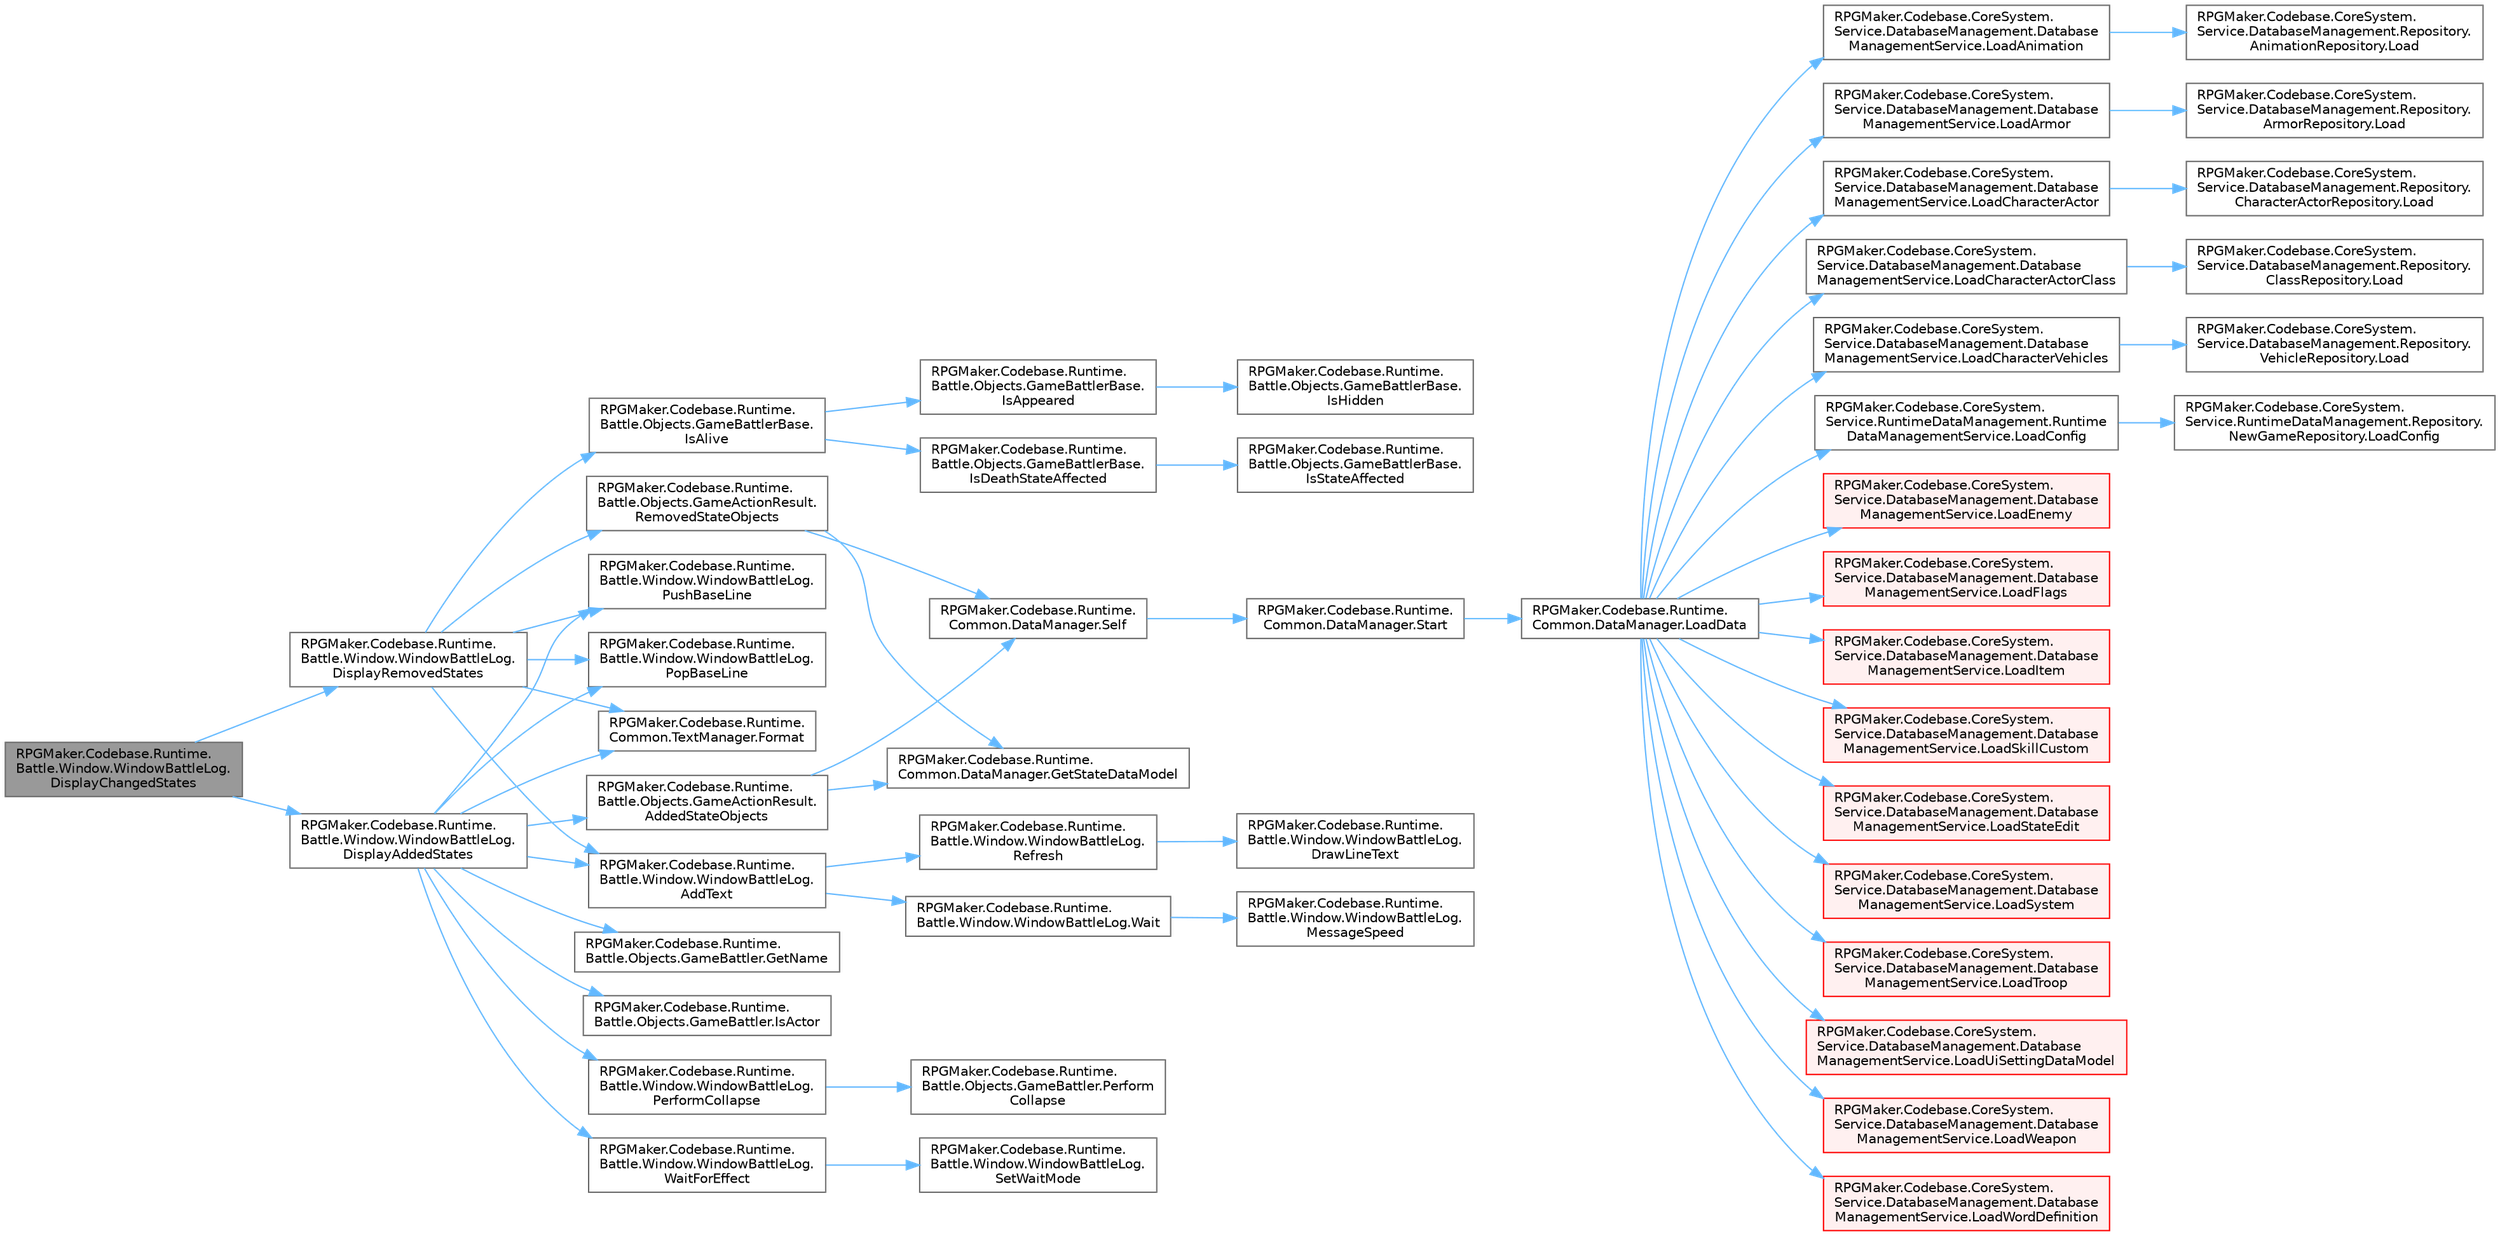 digraph "RPGMaker.Codebase.Runtime.Battle.Window.WindowBattleLog.DisplayChangedStates"
{
 // LATEX_PDF_SIZE
  bgcolor="transparent";
  edge [fontname=Helvetica,fontsize=10,labelfontname=Helvetica,labelfontsize=10];
  node [fontname=Helvetica,fontsize=10,shape=box,height=0.2,width=0.4];
  rankdir="LR";
  Node1 [id="Node000001",label="RPGMaker.Codebase.Runtime.\lBattle.Window.WindowBattleLog.\lDisplayChangedStates",height=0.2,width=0.4,color="gray40", fillcolor="grey60", style="filled", fontcolor="black",tooltip="ステートの変化を表示"];
  Node1 -> Node2 [id="edge1_Node000001_Node000002",color="steelblue1",style="solid",tooltip=" "];
  Node2 [id="Node000002",label="RPGMaker.Codebase.Runtime.\lBattle.Window.WindowBattleLog.\lDisplayAddedStates",height=0.2,width=0.4,color="grey40", fillcolor="white", style="filled",URL="$d9/ded/class_r_p_g_maker_1_1_codebase_1_1_runtime_1_1_battle_1_1_window_1_1_window_battle_log.html#a1892f9b37dca453e1536cee38aa0c817",tooltip="追加されたステートを表示"];
  Node2 -> Node3 [id="edge2_Node000002_Node000003",color="steelblue1",style="solid",tooltip=" "];
  Node3 [id="Node000003",label="RPGMaker.Codebase.Runtime.\lBattle.Objects.GameActionResult.\lAddedStateObjects",height=0.2,width=0.4,color="grey40", fillcolor="white", style="filled",URL="$db/d27/class_r_p_g_maker_1_1_codebase_1_1_runtime_1_1_battle_1_1_objects_1_1_game_action_result.html#a453de7ba2485ed717db3ff30d8445fe6",tooltip="付加された[ステート]の配列を返す"];
  Node3 -> Node4 [id="edge3_Node000003_Node000004",color="steelblue1",style="solid",tooltip=" "];
  Node4 [id="Node000004",label="RPGMaker.Codebase.Runtime.\lCommon.DataManager.GetStateDataModel",height=0.2,width=0.4,color="grey40", fillcolor="white", style="filled",URL="$d5/d08/class_r_p_g_maker_1_1_codebase_1_1_runtime_1_1_common_1_1_data_manager.html#a9680aabf1be7c423813a70df23574c2c",tooltip=" "];
  Node3 -> Node5 [id="edge4_Node000003_Node000005",color="steelblue1",style="solid",tooltip=" "];
  Node5 [id="Node000005",label="RPGMaker.Codebase.Runtime.\lCommon.DataManager.Self",height=0.2,width=0.4,color="grey40", fillcolor="white", style="filled",URL="$d5/d08/class_r_p_g_maker_1_1_codebase_1_1_runtime_1_1_common_1_1_data_manager.html#a8f0a40fd71fe0a873d1905e106299934",tooltip=" "];
  Node5 -> Node6 [id="edge5_Node000005_Node000006",color="steelblue1",style="solid",tooltip=" "];
  Node6 [id="Node000006",label="RPGMaker.Codebase.Runtime.\lCommon.DataManager.Start",height=0.2,width=0.4,color="grey40", fillcolor="white", style="filled",URL="$d5/d08/class_r_p_g_maker_1_1_codebase_1_1_runtime_1_1_common_1_1_data_manager.html#ace8f5b29b336a071e6383ecdbe0f85c5",tooltip=" "];
  Node6 -> Node7 [id="edge6_Node000006_Node000007",color="steelblue1",style="solid",tooltip=" "];
  Node7 [id="Node000007",label="RPGMaker.Codebase.Runtime.\lCommon.DataManager.LoadData",height=0.2,width=0.4,color="grey40", fillcolor="white", style="filled",URL="$d5/d08/class_r_p_g_maker_1_1_codebase_1_1_runtime_1_1_common_1_1_data_manager.html#a42e1175b0a1dc3a225503e007043dc86",tooltip=" "];
  Node7 -> Node8 [id="edge7_Node000007_Node000008",color="steelblue1",style="solid",tooltip=" "];
  Node8 [id="Node000008",label="RPGMaker.Codebase.CoreSystem.\lService.DatabaseManagement.Database\lManagementService.LoadAnimation",height=0.2,width=0.4,color="grey40", fillcolor="white", style="filled",URL="$db/db0/class_r_p_g_maker_1_1_codebase_1_1_core_system_1_1_service_1_1_database_management_1_1_database_management_service.html#a24090092bb5f0e3f1a7f6d136a10cd22",tooltip=" "];
  Node8 -> Node9 [id="edge8_Node000008_Node000009",color="steelblue1",style="solid",tooltip=" "];
  Node9 [id="Node000009",label="RPGMaker.Codebase.CoreSystem.\lService.DatabaseManagement.Repository.\lAnimationRepository.Load",height=0.2,width=0.4,color="grey40", fillcolor="white", style="filled",URL="$d5/deb/class_r_p_g_maker_1_1_codebase_1_1_core_system_1_1_service_1_1_database_management_1_1_repository_1_1_animation_repository.html#a57c3d4731e6bfd18e15070a940e881f4",tooltip=" "];
  Node7 -> Node10 [id="edge9_Node000007_Node000010",color="steelblue1",style="solid",tooltip=" "];
  Node10 [id="Node000010",label="RPGMaker.Codebase.CoreSystem.\lService.DatabaseManagement.Database\lManagementService.LoadArmor",height=0.2,width=0.4,color="grey40", fillcolor="white", style="filled",URL="$db/db0/class_r_p_g_maker_1_1_codebase_1_1_core_system_1_1_service_1_1_database_management_1_1_database_management_service.html#aa2e210bbbaf85d6ed1f74aa1170b786a",tooltip=" "];
  Node10 -> Node11 [id="edge10_Node000010_Node000011",color="steelblue1",style="solid",tooltip=" "];
  Node11 [id="Node000011",label="RPGMaker.Codebase.CoreSystem.\lService.DatabaseManagement.Repository.\lArmorRepository.Load",height=0.2,width=0.4,color="grey40", fillcolor="white", style="filled",URL="$d5/d5e/class_r_p_g_maker_1_1_codebase_1_1_core_system_1_1_service_1_1_database_management_1_1_repository_1_1_armor_repository.html#abae8269b1a2721fce734183fcc5f5205",tooltip=" "];
  Node7 -> Node12 [id="edge11_Node000007_Node000012",color="steelblue1",style="solid",tooltip=" "];
  Node12 [id="Node000012",label="RPGMaker.Codebase.CoreSystem.\lService.DatabaseManagement.Database\lManagementService.LoadCharacterActor",height=0.2,width=0.4,color="grey40", fillcolor="white", style="filled",URL="$db/db0/class_r_p_g_maker_1_1_codebase_1_1_core_system_1_1_service_1_1_database_management_1_1_database_management_service.html#afa56ff9a916ba5265719f6be7f2330e2",tooltip=" "];
  Node12 -> Node13 [id="edge12_Node000012_Node000013",color="steelblue1",style="solid",tooltip=" "];
  Node13 [id="Node000013",label="RPGMaker.Codebase.CoreSystem.\lService.DatabaseManagement.Repository.\lCharacterActorRepository.Load",height=0.2,width=0.4,color="grey40", fillcolor="white", style="filled",URL="$dc/d27/class_r_p_g_maker_1_1_codebase_1_1_core_system_1_1_service_1_1_database_management_1_1_repositor67544213d6af3013901ca89c3e4d5d21.html#a922f2ea3a0cd4543a7df7c51ed065242",tooltip=" "];
  Node7 -> Node14 [id="edge13_Node000007_Node000014",color="steelblue1",style="solid",tooltip=" "];
  Node14 [id="Node000014",label="RPGMaker.Codebase.CoreSystem.\lService.DatabaseManagement.Database\lManagementService.LoadCharacterActorClass",height=0.2,width=0.4,color="grey40", fillcolor="white", style="filled",URL="$db/db0/class_r_p_g_maker_1_1_codebase_1_1_core_system_1_1_service_1_1_database_management_1_1_database_management_service.html#a83d7b02d93737cf99a9e1b670f8fe4ea",tooltip=" "];
  Node14 -> Node15 [id="edge14_Node000014_Node000015",color="steelblue1",style="solid",tooltip=" "];
  Node15 [id="Node000015",label="RPGMaker.Codebase.CoreSystem.\lService.DatabaseManagement.Repository.\lClassRepository.Load",height=0.2,width=0.4,color="grey40", fillcolor="white", style="filled",URL="$d5/df3/class_r_p_g_maker_1_1_codebase_1_1_core_system_1_1_service_1_1_database_management_1_1_repository_1_1_class_repository.html#a68866c3982e5015e3aa1d0ff8b0e5767",tooltip=" "];
  Node7 -> Node16 [id="edge15_Node000007_Node000016",color="steelblue1",style="solid",tooltip=" "];
  Node16 [id="Node000016",label="RPGMaker.Codebase.CoreSystem.\lService.DatabaseManagement.Database\lManagementService.LoadCharacterVehicles",height=0.2,width=0.4,color="grey40", fillcolor="white", style="filled",URL="$db/db0/class_r_p_g_maker_1_1_codebase_1_1_core_system_1_1_service_1_1_database_management_1_1_database_management_service.html#a0b003a876f01ec9a754241a3df3836fc",tooltip=" "];
  Node16 -> Node17 [id="edge16_Node000016_Node000017",color="steelblue1",style="solid",tooltip=" "];
  Node17 [id="Node000017",label="RPGMaker.Codebase.CoreSystem.\lService.DatabaseManagement.Repository.\lVehicleRepository.Load",height=0.2,width=0.4,color="grey40", fillcolor="white", style="filled",URL="$dc/dcd/class_r_p_g_maker_1_1_codebase_1_1_core_system_1_1_service_1_1_database_management_1_1_repository_1_1_vehicle_repository.html#a15d84b4ebddf2ff353260ef2473589e6",tooltip=" "];
  Node7 -> Node18 [id="edge17_Node000007_Node000018",color="steelblue1",style="solid",tooltip=" "];
  Node18 [id="Node000018",label="RPGMaker.Codebase.CoreSystem.\lService.RuntimeDataManagement.Runtime\lDataManagementService.LoadConfig",height=0.2,width=0.4,color="grey40", fillcolor="white", style="filled",URL="$db/d7b/class_r_p_g_maker_1_1_codebase_1_1_core_system_1_1_service_1_1_runtime_data_management_1_1_runtime_data_management_service.html#a5d406eddf4f7129bc0a84639c9bffcbd",tooltip=" "];
  Node18 -> Node19 [id="edge18_Node000018_Node000019",color="steelblue1",style="solid",tooltip=" "];
  Node19 [id="Node000019",label="RPGMaker.Codebase.CoreSystem.\lService.RuntimeDataManagement.Repository.\lNewGameRepository.LoadConfig",height=0.2,width=0.4,color="grey40", fillcolor="white", style="filled",URL="$d5/d7b/class_r_p_g_maker_1_1_codebase_1_1_core_system_1_1_service_1_1_runtime_data_management_1_1_repository_1_1_new_game_repository.html#a49734fde3bf86a845b6d4757ac5a250c",tooltip="configの読み込み"];
  Node7 -> Node20 [id="edge19_Node000007_Node000020",color="steelblue1",style="solid",tooltip=" "];
  Node20 [id="Node000020",label="RPGMaker.Codebase.CoreSystem.\lService.DatabaseManagement.Database\lManagementService.LoadEnemy",height=0.2,width=0.4,color="red", fillcolor="#FFF0F0", style="filled",URL="$db/db0/class_r_p_g_maker_1_1_codebase_1_1_core_system_1_1_service_1_1_database_management_1_1_database_management_service.html#a56946e6c58a5ec0f4641533476d5982c",tooltip=" "];
  Node7 -> Node22 [id="edge20_Node000007_Node000022",color="steelblue1",style="solid",tooltip=" "];
  Node22 [id="Node000022",label="RPGMaker.Codebase.CoreSystem.\lService.DatabaseManagement.Database\lManagementService.LoadFlags",height=0.2,width=0.4,color="red", fillcolor="#FFF0F0", style="filled",URL="$db/db0/class_r_p_g_maker_1_1_codebase_1_1_core_system_1_1_service_1_1_database_management_1_1_database_management_service.html#a5eb2954667a7f994c25194d12c5a2602",tooltip=" "];
  Node7 -> Node26 [id="edge21_Node000007_Node000026",color="steelblue1",style="solid",tooltip=" "];
  Node26 [id="Node000026",label="RPGMaker.Codebase.CoreSystem.\lService.DatabaseManagement.Database\lManagementService.LoadItem",height=0.2,width=0.4,color="red", fillcolor="#FFF0F0", style="filled",URL="$db/db0/class_r_p_g_maker_1_1_codebase_1_1_core_system_1_1_service_1_1_database_management_1_1_database_management_service.html#a0447e9903c05f13e630c3523647e80a4",tooltip=" "];
  Node7 -> Node28 [id="edge22_Node000007_Node000028",color="steelblue1",style="solid",tooltip=" "];
  Node28 [id="Node000028",label="RPGMaker.Codebase.CoreSystem.\lService.DatabaseManagement.Database\lManagementService.LoadSkillCustom",height=0.2,width=0.4,color="red", fillcolor="#FFF0F0", style="filled",URL="$db/db0/class_r_p_g_maker_1_1_codebase_1_1_core_system_1_1_service_1_1_database_management_1_1_database_management_service.html#a10afc5f75507a17db5197e23a2cdd4cc",tooltip=" "];
  Node7 -> Node30 [id="edge23_Node000007_Node000030",color="steelblue1",style="solid",tooltip=" "];
  Node30 [id="Node000030",label="RPGMaker.Codebase.CoreSystem.\lService.DatabaseManagement.Database\lManagementService.LoadStateEdit",height=0.2,width=0.4,color="red", fillcolor="#FFF0F0", style="filled",URL="$db/db0/class_r_p_g_maker_1_1_codebase_1_1_core_system_1_1_service_1_1_database_management_1_1_database_management_service.html#a2fa87c0d4f1431414d67e4943a14ae56",tooltip=" "];
  Node7 -> Node32 [id="edge24_Node000007_Node000032",color="steelblue1",style="solid",tooltip=" "];
  Node32 [id="Node000032",label="RPGMaker.Codebase.CoreSystem.\lService.DatabaseManagement.Database\lManagementService.LoadSystem",height=0.2,width=0.4,color="red", fillcolor="#FFF0F0", style="filled",URL="$db/db0/class_r_p_g_maker_1_1_codebase_1_1_core_system_1_1_service_1_1_database_management_1_1_database_management_service.html#ab14ced87348b79b244d7a5d975e80d25",tooltip=" "];
  Node7 -> Node35 [id="edge25_Node000007_Node000035",color="steelblue1",style="solid",tooltip=" "];
  Node35 [id="Node000035",label="RPGMaker.Codebase.CoreSystem.\lService.DatabaseManagement.Database\lManagementService.LoadTroop",height=0.2,width=0.4,color="red", fillcolor="#FFF0F0", style="filled",URL="$db/db0/class_r_p_g_maker_1_1_codebase_1_1_core_system_1_1_service_1_1_database_management_1_1_database_management_service.html#a3f54f10563c3611839ddd3dfa5b65c13",tooltip=" "];
  Node7 -> Node37 [id="edge26_Node000007_Node000037",color="steelblue1",style="solid",tooltip=" "];
  Node37 [id="Node000037",label="RPGMaker.Codebase.CoreSystem.\lService.DatabaseManagement.Database\lManagementService.LoadUiSettingDataModel",height=0.2,width=0.4,color="red", fillcolor="#FFF0F0", style="filled",URL="$db/db0/class_r_p_g_maker_1_1_codebase_1_1_core_system_1_1_service_1_1_database_management_1_1_database_management_service.html#ad73cc18191cf3d29c31d27f90e712965",tooltip=" "];
  Node7 -> Node39 [id="edge27_Node000007_Node000039",color="steelblue1",style="solid",tooltip=" "];
  Node39 [id="Node000039",label="RPGMaker.Codebase.CoreSystem.\lService.DatabaseManagement.Database\lManagementService.LoadWeapon",height=0.2,width=0.4,color="red", fillcolor="#FFF0F0", style="filled",URL="$db/db0/class_r_p_g_maker_1_1_codebase_1_1_core_system_1_1_service_1_1_database_management_1_1_database_management_service.html#a14b53a047484b6c81f8e570ff47134af",tooltip=" "];
  Node7 -> Node41 [id="edge28_Node000007_Node000041",color="steelblue1",style="solid",tooltip=" "];
  Node41 [id="Node000041",label="RPGMaker.Codebase.CoreSystem.\lService.DatabaseManagement.Database\lManagementService.LoadWordDefinition",height=0.2,width=0.4,color="red", fillcolor="#FFF0F0", style="filled",URL="$db/db0/class_r_p_g_maker_1_1_codebase_1_1_core_system_1_1_service_1_1_database_management_1_1_database_management_service.html#a293b136d822c9c73495b354502306eb1",tooltip=" "];
  Node2 -> Node43 [id="edge29_Node000002_Node000043",color="steelblue1",style="solid",tooltip=" "];
  Node43 [id="Node000043",label="RPGMaker.Codebase.Runtime.\lBattle.Window.WindowBattleLog.\lAddText",height=0.2,width=0.4,color="grey40", fillcolor="white", style="filled",URL="$d9/ded/class_r_p_g_maker_1_1_codebase_1_1_runtime_1_1_battle_1_1_window_1_1_window_battle_log.html#afa999dfd632e869ddfadb3d10db86dbd",tooltip="行を追加"];
  Node43 -> Node44 [id="edge30_Node000043_Node000044",color="steelblue1",style="solid",tooltip=" "];
  Node44 [id="Node000044",label="RPGMaker.Codebase.Runtime.\lBattle.Window.WindowBattleLog.\lRefresh",height=0.2,width=0.4,color="grey40", fillcolor="white", style="filled",URL="$d9/ded/class_r_p_g_maker_1_1_codebase_1_1_runtime_1_1_battle_1_1_window_1_1_window_battle_log.html#aecdd79bb0ed2b782ea57d86189e7a1fe",tooltip="コンテンツの再描画"];
  Node44 -> Node45 [id="edge31_Node000044_Node000045",color="steelblue1",style="solid",tooltip=" "];
  Node45 [id="Node000045",label="RPGMaker.Codebase.Runtime.\lBattle.Window.WindowBattleLog.\lDrawLineText",height=0.2,width=0.4,color="grey40", fillcolor="white", style="filled",URL="$d9/ded/class_r_p_g_maker_1_1_codebase_1_1_runtime_1_1_battle_1_1_window_1_1_window_battle_log.html#a8cdc3af7e6a9199a8d3279294b3899c1",tooltip="指定行の文字を描画"];
  Node43 -> Node46 [id="edge32_Node000043_Node000046",color="steelblue1",style="solid",tooltip=" "];
  Node46 [id="Node000046",label="RPGMaker.Codebase.Runtime.\lBattle.Window.WindowBattleLog.Wait",height=0.2,width=0.4,color="grey40", fillcolor="white", style="filled",URL="$d9/ded/class_r_p_g_maker_1_1_codebase_1_1_runtime_1_1_battle_1_1_window_1_1_window_battle_log.html#a182476b973821574670a2c4c5fb83075",tooltip="待つ"];
  Node46 -> Node47 [id="edge33_Node000046_Node000047",color="steelblue1",style="solid",tooltip=" "];
  Node47 [id="Node000047",label="RPGMaker.Codebase.Runtime.\lBattle.Window.WindowBattleLog.\lMessageSpeed",height=0.2,width=0.4,color="grey40", fillcolor="white", style="filled",URL="$d9/ded/class_r_p_g_maker_1_1_codebase_1_1_runtime_1_1_battle_1_1_window_1_1_window_battle_log.html#aa17e6d5130899b650af9edc014b7b13e",tooltip="メッセージ描画速度"];
  Node2 -> Node48 [id="edge34_Node000002_Node000048",color="steelblue1",style="solid",tooltip=" "];
  Node48 [id="Node000048",label="RPGMaker.Codebase.Runtime.\lCommon.TextManager.Format",height=0.2,width=0.4,color="grey40", fillcolor="white", style="filled",URL="$d7/da4/class_r_p_g_maker_1_1_codebase_1_1_runtime_1_1_common_1_1_text_manager.html#afffb32ddc0134a0ce2dcfa5692db6596",tooltip=" "];
  Node2 -> Node49 [id="edge35_Node000002_Node000049",color="steelblue1",style="solid",tooltip=" "];
  Node49 [id="Node000049",label="RPGMaker.Codebase.Runtime.\lBattle.Objects.GameBattler.GetName",height=0.2,width=0.4,color="grey40", fillcolor="white", style="filled",URL="$d6/de6/class_r_p_g_maker_1_1_codebase_1_1_runtime_1_1_battle_1_1_objects_1_1_game_battler.html#a264c5ab8a5e5c7473e63b2d5d9709ab2",tooltip="[ＲＭユナイトで追加されたメソッド]"];
  Node2 -> Node50 [id="edge36_Node000002_Node000050",color="steelblue1",style="solid",tooltip=" "];
  Node50 [id="Node000050",label="RPGMaker.Codebase.Runtime.\lBattle.Objects.GameBattler.IsActor",height=0.2,width=0.4,color="grey40", fillcolor="white", style="filled",URL="$d6/de6/class_r_p_g_maker_1_1_codebase_1_1_runtime_1_1_battle_1_1_objects_1_1_game_battler.html#a17282726291bbdce1c500a051a53b0a3",tooltip="[ＲＭユナイトで追加されたメソッド]"];
  Node2 -> Node51 [id="edge37_Node000002_Node000051",color="steelblue1",style="solid",tooltip=" "];
  Node51 [id="Node000051",label="RPGMaker.Codebase.Runtime.\lBattle.Window.WindowBattleLog.\lPerformCollapse",height=0.2,width=0.4,color="grey40", fillcolor="white", style="filled",URL="$d9/ded/class_r_p_g_maker_1_1_codebase_1_1_runtime_1_1_battle_1_1_window_1_1_window_battle_log.html#aa80c66bd86a6ee1dafb8e489b52cd546",tooltip="倒れたことを適用"];
  Node51 -> Node52 [id="edge38_Node000051_Node000052",color="steelblue1",style="solid",tooltip=" "];
  Node52 [id="Node000052",label="RPGMaker.Codebase.Runtime.\lBattle.Objects.GameBattler.Perform\lCollapse",height=0.2,width=0.4,color="grey40", fillcolor="white", style="filled",URL="$d6/de6/class_r_p_g_maker_1_1_codebase_1_1_runtime_1_1_battle_1_1_objects_1_1_game_battler.html#aaa6a4a874cae749100460a85052aeba0",tooltip="倒れる動作を実行"];
  Node2 -> Node53 [id="edge39_Node000002_Node000053",color="steelblue1",style="solid",tooltip=" "];
  Node53 [id="Node000053",label="RPGMaker.Codebase.Runtime.\lBattle.Window.WindowBattleLog.\lPopBaseLine",height=0.2,width=0.4,color="grey40", fillcolor="white", style="filled",URL="$d9/ded/class_r_p_g_maker_1_1_codebase_1_1_runtime_1_1_battle_1_1_window_1_1_window_battle_log.html#a74898c36c20e91110e6727b111fae62e",tooltip="記録した区切り行数に戻る"];
  Node2 -> Node54 [id="edge40_Node000002_Node000054",color="steelblue1",style="solid",tooltip=" "];
  Node54 [id="Node000054",label="RPGMaker.Codebase.Runtime.\lBattle.Window.WindowBattleLog.\lPushBaseLine",height=0.2,width=0.4,color="grey40", fillcolor="white", style="filled",URL="$d9/ded/class_r_p_g_maker_1_1_codebase_1_1_runtime_1_1_battle_1_1_window_1_1_window_battle_log.html#a1ce743660b1bfaca99bd8ebfa416a40b",tooltip="区切り行数を記録"];
  Node2 -> Node55 [id="edge41_Node000002_Node000055",color="steelblue1",style="solid",tooltip=" "];
  Node55 [id="Node000055",label="RPGMaker.Codebase.Runtime.\lBattle.Window.WindowBattleLog.\lWaitForEffect",height=0.2,width=0.4,color="grey40", fillcolor="white", style="filled",URL="$d9/ded/class_r_p_g_maker_1_1_codebase_1_1_runtime_1_1_battle_1_1_window_1_1_window_battle_log.html#ae6eec9fbbc9cfa66f88ecd6a5905dbd6",tooltip="エフェクトを待つ"];
  Node55 -> Node56 [id="edge42_Node000055_Node000056",color="steelblue1",style="solid",tooltip=" "];
  Node56 [id="Node000056",label="RPGMaker.Codebase.Runtime.\lBattle.Window.WindowBattleLog.\lSetWaitMode",height=0.2,width=0.4,color="grey40", fillcolor="white", style="filled",URL="$d9/ded/class_r_p_g_maker_1_1_codebase_1_1_runtime_1_1_battle_1_1_window_1_1_window_battle_log.html#a3e966332dcc18e7b87f0186502759af9",tooltip="待機状態を設定"];
  Node1 -> Node57 [id="edge43_Node000001_Node000057",color="steelblue1",style="solid",tooltip=" "];
  Node57 [id="Node000057",label="RPGMaker.Codebase.Runtime.\lBattle.Window.WindowBattleLog.\lDisplayRemovedStates",height=0.2,width=0.4,color="grey40", fillcolor="white", style="filled",URL="$d9/ded/class_r_p_g_maker_1_1_codebase_1_1_runtime_1_1_battle_1_1_window_1_1_window_battle_log.html#a0638e6ce860374c4f1e6c0d11714f8d6",tooltip="ステートが外れたことを表示"];
  Node57 -> Node43 [id="edge44_Node000057_Node000043",color="steelblue1",style="solid",tooltip=" "];
  Node57 -> Node48 [id="edge45_Node000057_Node000048",color="steelblue1",style="solid",tooltip=" "];
  Node57 -> Node58 [id="edge46_Node000057_Node000058",color="steelblue1",style="solid",tooltip=" "];
  Node58 [id="Node000058",label="RPGMaker.Codebase.Runtime.\lBattle.Objects.GameBattlerBase.\lIsAlive",height=0.2,width=0.4,color="grey40", fillcolor="white", style="filled",URL="$d2/d70/class_r_p_g_maker_1_1_codebase_1_1_runtime_1_1_battle_1_1_objects_1_1_game_battler_base.html#ab0cfe0154c253bf8dbdd917e1b83ecea",tooltip="生きているか"];
  Node58 -> Node59 [id="edge47_Node000058_Node000059",color="steelblue1",style="solid",tooltip=" "];
  Node59 [id="Node000059",label="RPGMaker.Codebase.Runtime.\lBattle.Objects.GameBattlerBase.\lIsAppeared",height=0.2,width=0.4,color="grey40", fillcolor="white", style="filled",URL="$d2/d70/class_r_p_g_maker_1_1_codebase_1_1_runtime_1_1_battle_1_1_objects_1_1_game_battler_base.html#acd49841382f83d27e5380c894ae98c07",tooltip="現れているか"];
  Node59 -> Node60 [id="edge48_Node000059_Node000060",color="steelblue1",style="solid",tooltip=" "];
  Node60 [id="Node000060",label="RPGMaker.Codebase.Runtime.\lBattle.Objects.GameBattlerBase.\lIsHidden",height=0.2,width=0.4,color="grey40", fillcolor="white", style="filled",URL="$d2/d70/class_r_p_g_maker_1_1_codebase_1_1_runtime_1_1_battle_1_1_objects_1_1_game_battler_base.html#ab31a3ef28fe70dd09c18387b9c30946b",tooltip="隠れているか"];
  Node58 -> Node61 [id="edge49_Node000058_Node000061",color="steelblue1",style="solid",tooltip=" "];
  Node61 [id="Node000061",label="RPGMaker.Codebase.Runtime.\lBattle.Objects.GameBattlerBase.\lIsDeathStateAffected",height=0.2,width=0.4,color="grey40", fillcolor="white", style="filled",URL="$d2/d70/class_r_p_g_maker_1_1_codebase_1_1_runtime_1_1_battle_1_1_objects_1_1_game_battler_base.html#a2615772b2c3bc9d65699ee3b0b77aae1",tooltip="死亡ステートか"];
  Node61 -> Node62 [id="edge50_Node000061_Node000062",color="steelblue1",style="solid",tooltip=" "];
  Node62 [id="Node000062",label="RPGMaker.Codebase.Runtime.\lBattle.Objects.GameBattlerBase.\lIsStateAffected",height=0.2,width=0.4,color="grey40", fillcolor="white", style="filled",URL="$d2/d70/class_r_p_g_maker_1_1_codebase_1_1_runtime_1_1_battle_1_1_objects_1_1_game_battler_base.html#ae149ea29154d386ec71f09400d260b37",tooltip="指定したステートか"];
  Node57 -> Node53 [id="edge51_Node000057_Node000053",color="steelblue1",style="solid",tooltip=" "];
  Node57 -> Node54 [id="edge52_Node000057_Node000054",color="steelblue1",style="solid",tooltip=" "];
  Node57 -> Node63 [id="edge53_Node000057_Node000063",color="steelblue1",style="solid",tooltip=" "];
  Node63 [id="Node000063",label="RPGMaker.Codebase.Runtime.\lBattle.Objects.GameActionResult.\lRemovedStateObjects",height=0.2,width=0.4,color="grey40", fillcolor="white", style="filled",URL="$db/d27/class_r_p_g_maker_1_1_codebase_1_1_runtime_1_1_battle_1_1_objects_1_1_game_action_result.html#a48a8e8a1586a733870b1cdc133a48770",tooltip="削除されたステートの配列を返す"];
  Node63 -> Node4 [id="edge54_Node000063_Node000004",color="steelblue1",style="solid",tooltip=" "];
  Node63 -> Node5 [id="edge55_Node000063_Node000005",color="steelblue1",style="solid",tooltip=" "];
}
